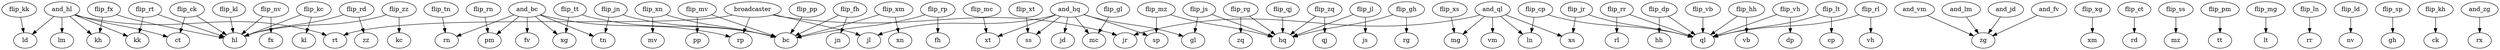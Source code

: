 digraph aoc {
    flip_fx -> kh, hl
    flip_nv -> fx, hl
    and_vm -> zg
    flip_rr -> rl, ql
    and_bc -> rn, pm, rp, xg, fv, tn
    flip_xg -> xm
    flip_kl -> hl
    and_hq -> xt, sp, gl, jd, jl, ss, mc
    flip_xn -> mv, bc
    flip_dp -> hh, ql
    flip_mv -> bc, pp
    flip_rg -> hq, zq
    and_lm -> zg
    flip_mc -> xt
    flip_ct -> rd
    flip_ss -> mz
    flip_rt -> kk, hl
    flip_mz -> hq, sp
    flip_zq -> hq, qj
    flip_rn -> pm
    flip_kk -> ld
    flip_hh -> ql, vb
    flip_kc -> kl, hl
    flip_pm -> tt
    flip_fh -> bc, jn
    and_jd -> zg
    broadcaster -> rt, jr, rp, jl
    flip_cp -> ql, ln
    and_fv -> zg
    and_ql -> ln, jr, xs, mg, vm
    flip_xm -> bc, xn
    flip_xt -> ss
    flip_mg -> lt
    flip_ln -> rr
    flip_qj -> hq
    flip_ld -> nv
    flip_pp -> bc
    flip_gl -> mc
    flip_rd -> hl, zz
    flip_jl -> js, hq
    flip_jr -> xs, ql
    flip_jn -> bc, tn
    flip_sp -> gh
    flip_vb -> ql
    flip_gh -> rg, hq
    flip_vh -> ql, dp
    flip_js -> gl, hq
    flip_kh -> ck
    and_hl -> kh, rt, ct, kk, lm, ld
    flip_rp -> fh, bc
    flip_tt -> xg, bc
    flip_xs -> mg
    flip_lt -> ql, cp
    flip_zz -> hl, kc
    flip_tn -> rn
    flip_ck -> hl, ct
    flip_rl -> ql, vh
    and_zg -> rx
}
